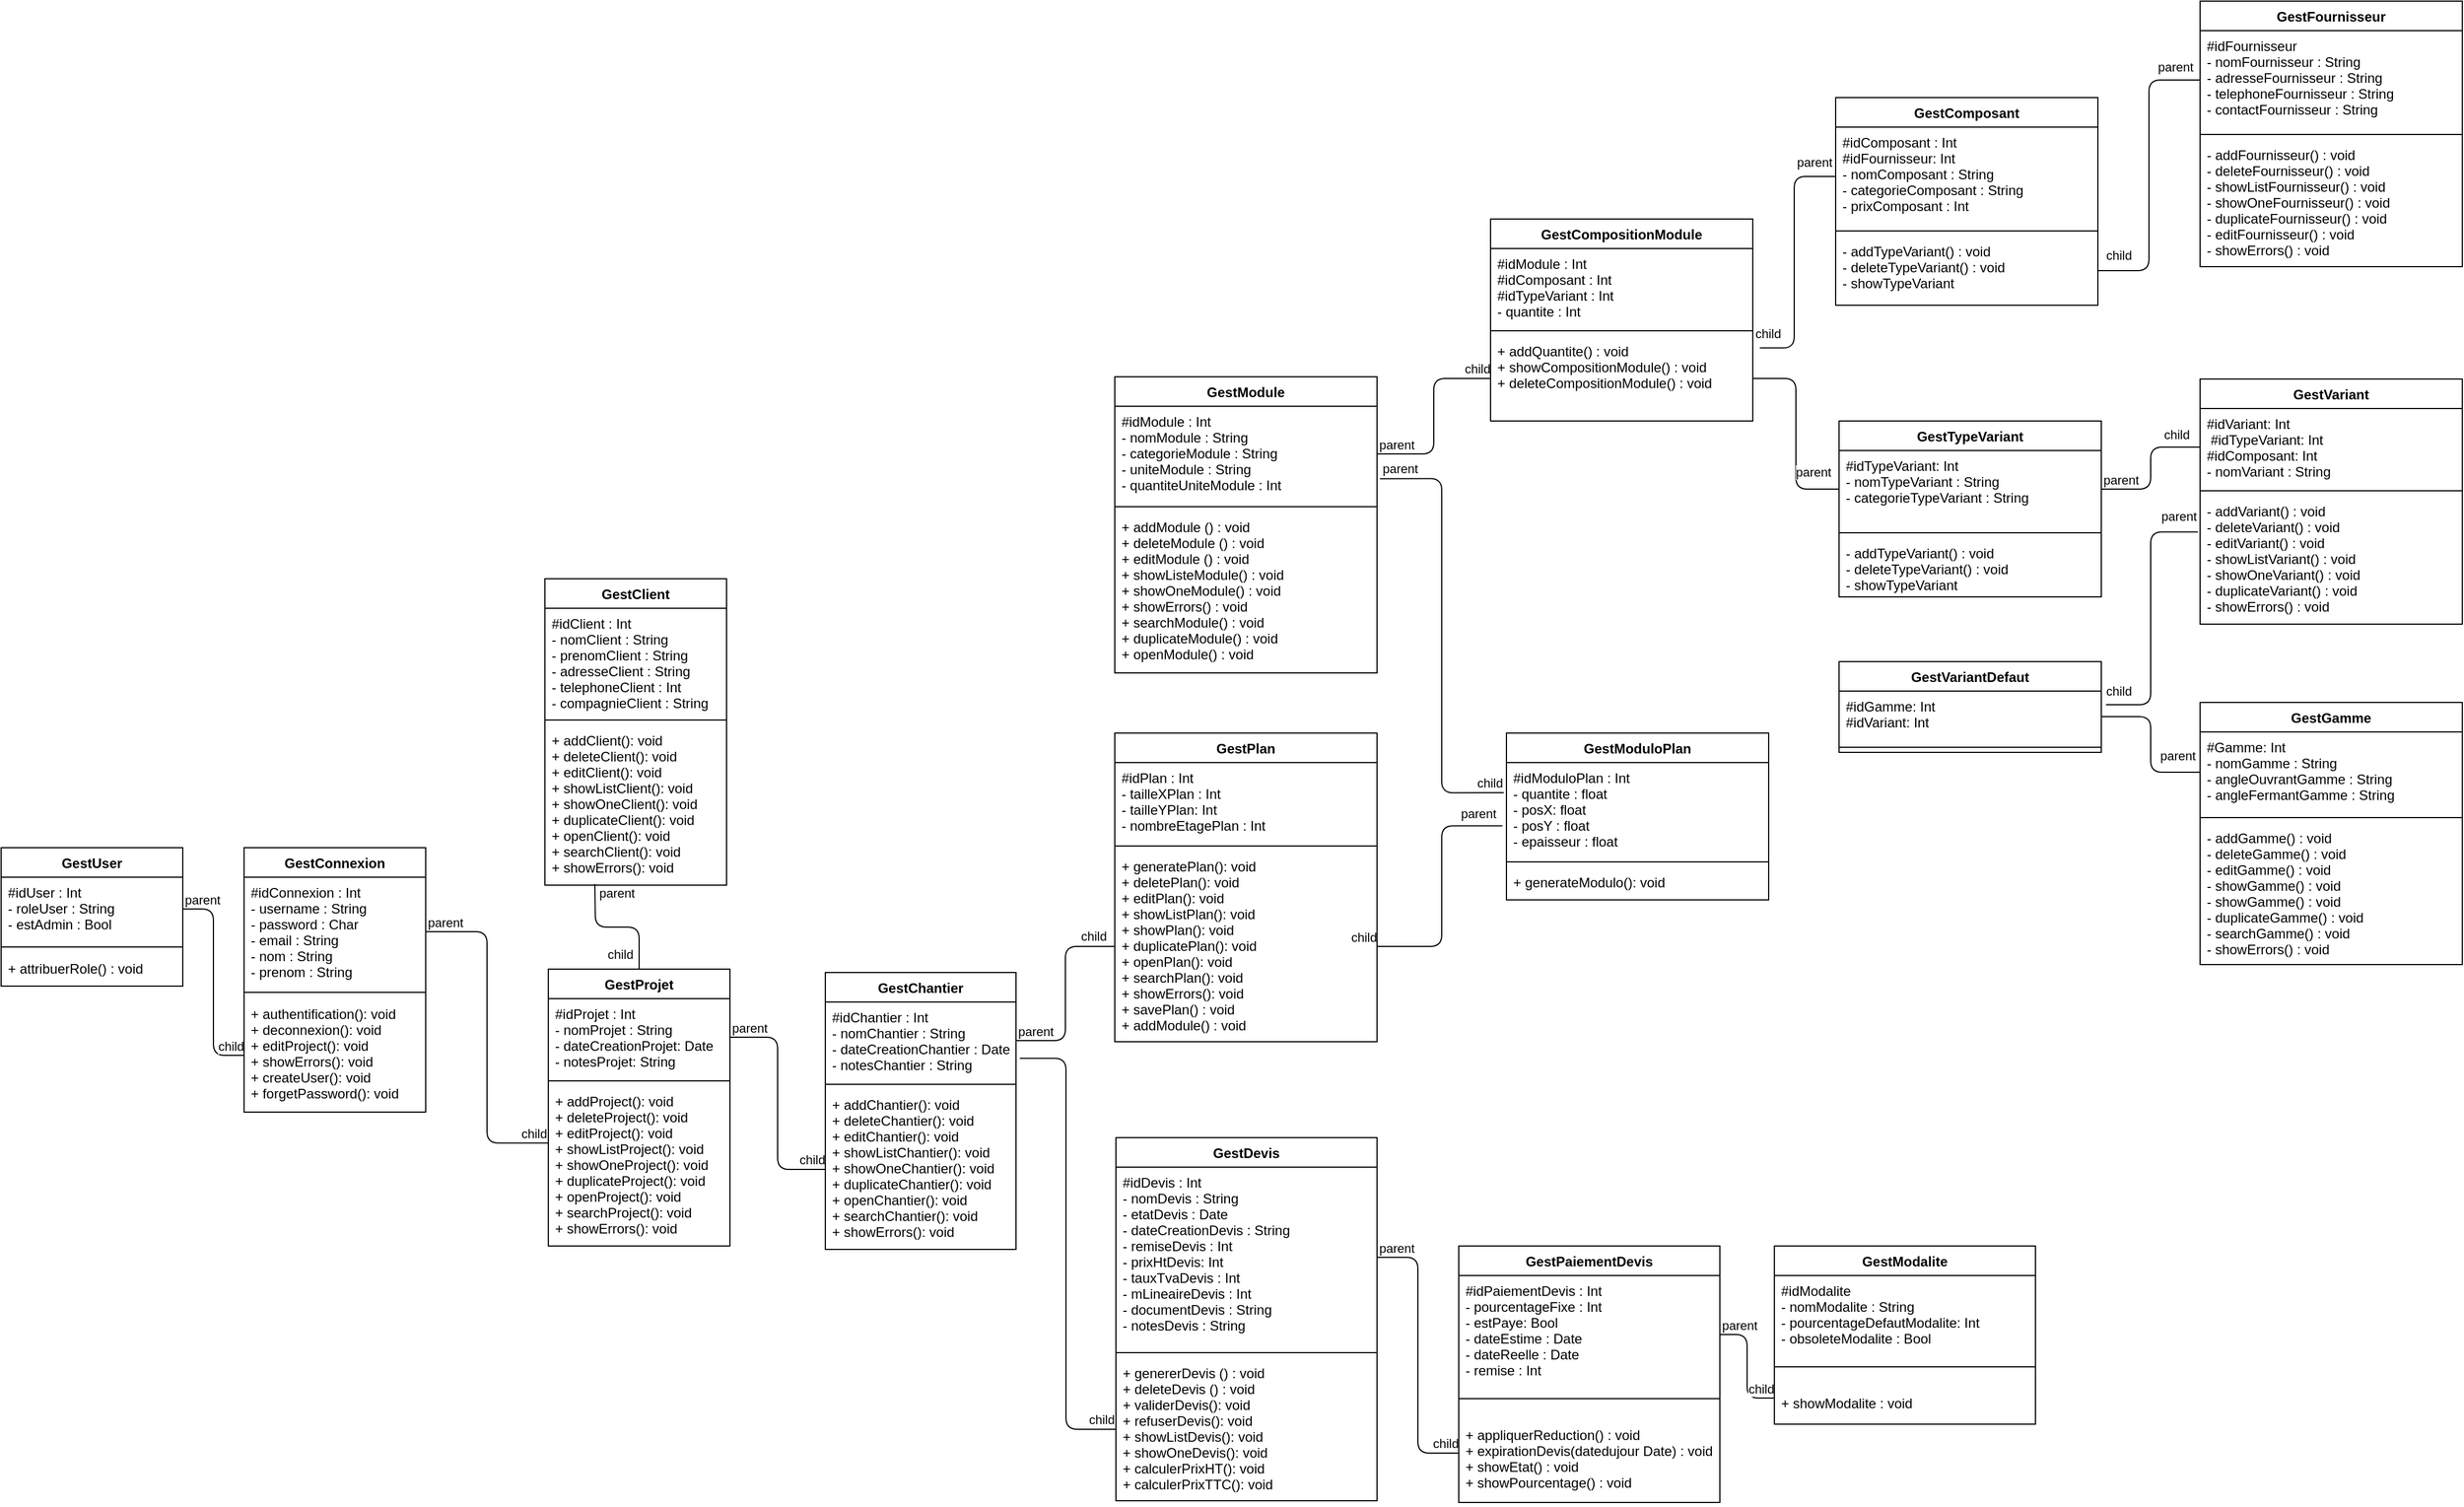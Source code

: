 <mxfile version="13.4.8" type="google"><diagram id="ggxKCy3xJhLuoBAbKNUl" name="Page-1"><mxGraphModel dx="3375" dy="2534" grid="0" gridSize="10" guides="1" tooltips="1" connect="1" arrows="1" fold="1" page="1" pageScale="1" pageWidth="827" pageHeight="1169" math="0" shadow="0"><root><mxCell id="0"/><mxCell id="1" parent="0"/><mxCell id="yGGEQNYmZLir51avNmh8-14" value="" style="endArrow=none;html=1;edgeStyle=orthogonalEdgeStyle;" edge="1" parent="1" target="yGGEQNYmZLir51avNmh8-6"><mxGeometry relative="1" as="geometry"><mxPoint x="240" y="524" as="sourcePoint"/><mxPoint x="240" y="566" as="targetPoint"/><Array as="points"/></mxGeometry></mxCell><mxCell id="yGGEQNYmZLir51avNmh8-15" value="parent" style="edgeLabel;resizable=0;html=1;align=left;verticalAlign=bottom;" connectable="0" vertex="1" parent="yGGEQNYmZLir51avNmh8-14"><mxGeometry x="-1" relative="1" as="geometry"><mxPoint x="2" y="16" as="offset"/></mxGeometry></mxCell><mxCell id="yGGEQNYmZLir51avNmh8-16" value="child" style="edgeLabel;resizable=0;html=1;align=right;verticalAlign=bottom;" connectable="0" vertex="1" parent="yGGEQNYmZLir51avNmh8-14"><mxGeometry x="1" relative="1" as="geometry"><mxPoint x="-5" y="-4.29" as="offset"/></mxGeometry></mxCell><mxCell id="yGGEQNYmZLir51avNmh8-6" value="GestProjet" style="swimlane;fontStyle=1;align=center;verticalAlign=top;childLayout=stackLayout;horizontal=1;startSize=26;horizontalStack=0;resizeParent=1;resizeParentMax=0;resizeLast=0;collapsible=1;marginBottom=0;" vertex="1" parent="1"><mxGeometry x="199" y="599" width="160" height="244" as="geometry"><mxRectangle x="160" y="568" width="87" height="26" as="alternateBounds"/></mxGeometry></mxCell><mxCell id="yGGEQNYmZLir51avNmh8-7" value="#idProjet : Int&#10;- nomProjet : String &#10;- dateCreationProjet: Date&#10;- notesProjet: String&#10;" style="text;strokeColor=none;fillColor=none;align=left;verticalAlign=top;spacingLeft=4;spacingRight=4;overflow=hidden;rotatable=0;points=[[0,0.5],[1,0.5]];portConstraint=eastwest;" vertex="1" parent="yGGEQNYmZLir51avNmh8-6"><mxGeometry y="26" width="160" height="68" as="geometry"/></mxCell><mxCell id="yGGEQNYmZLir51avNmh8-8" value="" style="line;strokeWidth=1;fillColor=none;align=left;verticalAlign=middle;spacingTop=-1;spacingLeft=3;spacingRight=3;rotatable=0;labelPosition=right;points=[];portConstraint=eastwest;" vertex="1" parent="yGGEQNYmZLir51avNmh8-6"><mxGeometry y="94" width="160" height="9" as="geometry"/></mxCell><mxCell id="yGGEQNYmZLir51avNmh8-9" value="+ addProject(): void&#10;+ deleteProject(): void&#10;+ editProject(): void&#10;+ showListProject(): void&#10;+ showOneProject(): void&#10;+ duplicateProject(): void&#10;+ openProject(): void&#10;+ searchProject(): void&#10;+ showErrors(): void&#10;&#10;&#10;" style="text;strokeColor=none;fillColor=none;align=left;verticalAlign=top;spacingLeft=4;spacingRight=4;overflow=hidden;rotatable=0;points=[[0,0.5],[1,0.5]];portConstraint=eastwest;" vertex="1" parent="yGGEQNYmZLir51avNmh8-6"><mxGeometry y="103" width="160" height="141" as="geometry"/></mxCell><mxCell id="yGGEQNYmZLir51avNmh8-17" value="" style="endArrow=none;html=1;edgeStyle=orthogonalEdgeStyle;exitX=1;exitY=0.5;exitDx=0;exitDy=0;" edge="1" parent="1" source="yGGEQNYmZLir51avNmh8-7" target="yGGEQNYmZLir51avNmh8-13"><mxGeometry relative="1" as="geometry"><mxPoint x="649" y="603" as="sourcePoint"/><mxPoint x="809" y="603" as="targetPoint"/></mxGeometry></mxCell><mxCell id="yGGEQNYmZLir51avNmh8-18" value="parent" style="edgeLabel;resizable=0;html=1;align=left;verticalAlign=bottom;" connectable="0" vertex="1" parent="yGGEQNYmZLir51avNmh8-17"><mxGeometry x="-1" relative="1" as="geometry"/></mxCell><mxCell id="yGGEQNYmZLir51avNmh8-19" value="child" style="edgeLabel;resizable=0;html=1;align=right;verticalAlign=bottom;" connectable="0" vertex="1" parent="yGGEQNYmZLir51avNmh8-17"><mxGeometry x="1" relative="1" as="geometry"/></mxCell><mxCell id="yGGEQNYmZLir51avNmh8-28" value="" style="endArrow=none;html=1;edgeStyle=orthogonalEdgeStyle;exitX=1.02;exitY=0.73;exitDx=0;exitDy=0;exitPerimeter=0;entryX=0;entryY=0.5;entryDx=0;entryDy=0;" edge="1" parent="1" source="yGGEQNYmZLir51avNmh8-11" target="yGGEQNYmZLir51avNmh8-23"><mxGeometry relative="1" as="geometry"><mxPoint x="758" y="919" as="sourcePoint"/><mxPoint x="918" y="919" as="targetPoint"/></mxGeometry></mxCell><mxCell id="yGGEQNYmZLir51avNmh8-30" value="child" style="edgeLabel;resizable=0;html=1;align=right;verticalAlign=bottom;" connectable="0" vertex="1" parent="yGGEQNYmZLir51avNmh8-28"><mxGeometry x="1" relative="1" as="geometry"/></mxCell><mxCell id="yGGEQNYmZLir51avNmh8-37" value="" style="endArrow=none;html=1;edgeStyle=orthogonalEdgeStyle;exitX=1;exitY=0.5;exitDx=0;exitDy=0;entryX=0;entryY=0.5;entryDx=0;entryDy=0;" edge="1" parent="1" source="yGGEQNYmZLir51avNmh8-11" target="yGGEQNYmZLir51avNmh8-27"><mxGeometry relative="1" as="geometry"><mxPoint x="719" y="631" as="sourcePoint"/><mxPoint x="879" y="631" as="targetPoint"/></mxGeometry></mxCell><mxCell id="yGGEQNYmZLir51avNmh8-38" value="parent" style="edgeLabel;resizable=0;html=1;align=left;verticalAlign=bottom;" connectable="0" vertex="1" parent="yGGEQNYmZLir51avNmh8-37"><mxGeometry x="-1" relative="1" as="geometry"/></mxCell><mxCell id="yGGEQNYmZLir51avNmh8-39" value="child" style="edgeLabel;resizable=0;html=1;align=right;verticalAlign=bottom;" connectable="0" vertex="1" parent="yGGEQNYmZLir51avNmh8-37"><mxGeometry x="1" relative="1" as="geometry"><mxPoint x="-6.35" y="-1" as="offset"/></mxGeometry></mxCell><mxCell id="yGGEQNYmZLir51avNmh8-44" value="" style="endArrow=none;html=1;edgeStyle=orthogonalEdgeStyle;exitX=1;exitY=0.5;exitDx=0;exitDy=0;" edge="1" parent="1" source="yGGEQNYmZLir51avNmh8-21" target="yGGEQNYmZLir51avNmh8-43"><mxGeometry relative="1" as="geometry"><mxPoint x="1190" y="792" as="sourcePoint"/><mxPoint x="1350" y="792" as="targetPoint"/></mxGeometry></mxCell><mxCell id="yGGEQNYmZLir51avNmh8-45" value="parent" style="edgeLabel;resizable=0;html=1;align=left;verticalAlign=bottom;" connectable="0" vertex="1" parent="yGGEQNYmZLir51avNmh8-44"><mxGeometry x="-1" relative="1" as="geometry"/></mxCell><mxCell id="yGGEQNYmZLir51avNmh8-46" value="child" style="edgeLabel;resizable=0;html=1;align=right;verticalAlign=bottom;" connectable="0" vertex="1" parent="yGGEQNYmZLir51avNmh8-44"><mxGeometry x="1" relative="1" as="geometry"/></mxCell><mxCell id="yGGEQNYmZLir51avNmh8-1" value="GestClient" style="swimlane;fontStyle=1;align=center;verticalAlign=top;childLayout=stackLayout;horizontal=1;startSize=26;horizontalStack=0;resizeParent=1;resizeParentMax=0;resizeLast=0;collapsible=1;marginBottom=0;" vertex="1" parent="1"><mxGeometry x="196" y="255" width="160" height="270" as="geometry"><mxRectangle x="160" y="250" width="87" height="26" as="alternateBounds"/></mxGeometry></mxCell><mxCell id="yGGEQNYmZLir51avNmh8-2" value="#idClient : Int&#10;- nomClient : String &#10;- prenomClient : String&#10;- adresseClient : String&#10;- telephoneClient : Int&#10;- compagnieClient : String&#10;&#10;" style="text;strokeColor=none;fillColor=none;align=left;verticalAlign=top;spacingLeft=4;spacingRight=4;overflow=hidden;rotatable=0;points=[[0,0.5],[1,0.5]];portConstraint=eastwest;" vertex="1" parent="yGGEQNYmZLir51avNmh8-1"><mxGeometry y="26" width="160" height="94" as="geometry"/></mxCell><mxCell id="yGGEQNYmZLir51avNmh8-3" value="" style="line;strokeWidth=1;fillColor=none;align=left;verticalAlign=middle;spacingTop=-1;spacingLeft=3;spacingRight=3;rotatable=0;labelPosition=right;points=[];portConstraint=eastwest;" vertex="1" parent="yGGEQNYmZLir51avNmh8-1"><mxGeometry y="120" width="160" height="9" as="geometry"/></mxCell><mxCell id="yGGEQNYmZLir51avNmh8-4" value="+ addClient(): void&#10;+ deleteClient(): void&#10;+ editClient(): void&#10;+ showListClient(): void&#10;+ showOneClient(): void&#10;+ duplicateClient(): void&#10;+ openClient(): void&#10;+ searchClient(): void&#10;+ showErrors(): void&#10;&#10;&#10;" style="text;strokeColor=none;fillColor=none;align=left;verticalAlign=top;spacingLeft=4;spacingRight=4;overflow=hidden;rotatable=0;points=[[0,0.5],[1,0.5]];portConstraint=eastwest;" vertex="1" parent="yGGEQNYmZLir51avNmh8-1"><mxGeometry y="129" width="160" height="141" as="geometry"/></mxCell><mxCell id="yGGEQNYmZLir51avNmh8-58" value="" style="endArrow=none;html=1;edgeStyle=orthogonalEdgeStyle;exitX=1;exitY=0.5;exitDx=0;exitDy=0;" edge="1" parent="1" source="yGGEQNYmZLir51avNmh8-41" target="yGGEQNYmZLir51avNmh8-51"><mxGeometry relative="1" as="geometry"><mxPoint x="1010" y="641" as="sourcePoint"/><mxPoint x="1170" y="641" as="targetPoint"/></mxGeometry></mxCell><mxCell id="yGGEQNYmZLir51avNmh8-59" value="parent" style="edgeLabel;resizable=0;html=1;align=left;verticalAlign=bottom;" connectable="0" vertex="1" parent="yGGEQNYmZLir51avNmh8-58"><mxGeometry x="-1" relative="1" as="geometry"/></mxCell><mxCell id="yGGEQNYmZLir51avNmh8-60" value="child" style="edgeLabel;resizable=0;html=1;align=right;verticalAlign=bottom;" connectable="0" vertex="1" parent="yGGEQNYmZLir51avNmh8-58"><mxGeometry x="1" relative="1" as="geometry"/></mxCell><mxCell id="yGGEQNYmZLir51avNmh8-72" value="" style="endArrow=none;html=1;edgeStyle=orthogonalEdgeStyle;entryX=0;entryY=0.5;entryDx=0;entryDy=0;" edge="1" parent="1" source="yGGEQNYmZLir51avNmh8-66" target="yGGEQNYmZLir51avNmh8-64"><mxGeometry relative="1" as="geometry"><mxPoint x="-19" y="893" as="sourcePoint"/><mxPoint x="141" y="893" as="targetPoint"/></mxGeometry></mxCell><mxCell id="yGGEQNYmZLir51avNmh8-73" value="parent" style="edgeLabel;resizable=0;html=1;align=left;verticalAlign=bottom;" connectable="0" vertex="1" parent="yGGEQNYmZLir51avNmh8-72"><mxGeometry x="-1" relative="1" as="geometry"/></mxCell><mxCell id="yGGEQNYmZLir51avNmh8-74" value="child" style="edgeLabel;resizable=0;html=1;align=right;verticalAlign=bottom;" connectable="0" vertex="1" parent="yGGEQNYmZLir51avNmh8-72"><mxGeometry x="1" relative="1" as="geometry"/></mxCell><mxCell id="yGGEQNYmZLir51avNmh8-65" value="GestUser" style="swimlane;fontStyle=1;align=center;verticalAlign=top;childLayout=stackLayout;horizontal=1;startSize=26;horizontalStack=0;resizeParent=1;resizeParentMax=0;resizeLast=0;collapsible=1;marginBottom=0;" vertex="1" parent="1"><mxGeometry x="-283" y="492" width="160" height="122" as="geometry"><mxRectangle x="160" y="568" width="87" height="26" as="alternateBounds"/></mxGeometry></mxCell><mxCell id="yGGEQNYmZLir51avNmh8-66" value="#idUser : Int&#10;- roleUser : String &#10;- estAdmin : Bool&#10;" style="text;strokeColor=none;fillColor=none;align=left;verticalAlign=top;spacingLeft=4;spacingRight=4;overflow=hidden;rotatable=0;points=[[0,0.5],[1,0.5]];portConstraint=eastwest;" vertex="1" parent="yGGEQNYmZLir51avNmh8-65"><mxGeometry y="26" width="160" height="56" as="geometry"/></mxCell><mxCell id="yGGEQNYmZLir51avNmh8-67" value="" style="line;strokeWidth=1;fillColor=none;align=left;verticalAlign=middle;spacingTop=-1;spacingLeft=3;spacingRight=3;rotatable=0;labelPosition=right;points=[];portConstraint=eastwest;" vertex="1" parent="yGGEQNYmZLir51avNmh8-65"><mxGeometry y="82" width="160" height="11" as="geometry"/></mxCell><mxCell id="yGGEQNYmZLir51avNmh8-68" value="+ attribuerRole() : void&#10;" style="text;strokeColor=none;fillColor=none;align=left;verticalAlign=top;spacingLeft=4;spacingRight=4;overflow=hidden;rotatable=0;points=[[0,0.5],[1,0.5]];portConstraint=eastwest;" vertex="1" parent="yGGEQNYmZLir51avNmh8-65"><mxGeometry y="93" width="160" height="29" as="geometry"/></mxCell><mxCell id="yGGEQNYmZLir51avNmh8-75" value="" style="endArrow=none;html=1;edgeStyle=orthogonalEdgeStyle;exitX=1;exitY=0.5;exitDx=0;exitDy=0;entryX=-0.001;entryY=0.356;entryDx=0;entryDy=0;entryPerimeter=0;" edge="1" parent="1" source="yGGEQNYmZLir51avNmh8-62" target="yGGEQNYmZLir51avNmh8-9"><mxGeometry relative="1" as="geometry"><mxPoint x="75" y="799" as="sourcePoint"/><mxPoint x="235" y="799" as="targetPoint"/></mxGeometry></mxCell><mxCell id="yGGEQNYmZLir51avNmh8-76" value="parent" style="edgeLabel;resizable=0;html=1;align=left;verticalAlign=bottom;" connectable="0" vertex="1" parent="yGGEQNYmZLir51avNmh8-75"><mxGeometry x="-1" relative="1" as="geometry"/></mxCell><mxCell id="yGGEQNYmZLir51avNmh8-77" value="child" style="edgeLabel;resizable=0;html=1;align=right;verticalAlign=bottom;" connectable="0" vertex="1" parent="yGGEQNYmZLir51avNmh8-75"><mxGeometry x="1" relative="1" as="geometry"/></mxCell><mxCell id="yGGEQNYmZLir51avNmh8-83" value="" style="endArrow=none;html=1;edgeStyle=orthogonalEdgeStyle;exitX=-0.015;exitY=0.672;exitDx=0;exitDy=0;exitPerimeter=0;" edge="1" parent="1" source="yGGEQNYmZLir51avNmh8-79" target="yGGEQNYmZLir51avNmh8-27"><mxGeometry relative="1" as="geometry"><mxPoint x="1122" y="563" as="sourcePoint"/><mxPoint x="1282" y="563" as="targetPoint"/></mxGeometry></mxCell><mxCell id="yGGEQNYmZLir51avNmh8-84" value="parent" style="edgeLabel;resizable=0;html=1;align=left;verticalAlign=bottom;" connectable="0" vertex="1" parent="yGGEQNYmZLir51avNmh8-83"><mxGeometry x="-1" relative="1" as="geometry"><mxPoint x="-39" y="-2.5" as="offset"/></mxGeometry></mxCell><mxCell id="yGGEQNYmZLir51avNmh8-85" value="child" style="edgeLabel;resizable=0;html=1;align=right;verticalAlign=bottom;" connectable="0" vertex="1" parent="yGGEQNYmZLir51avNmh8-83"><mxGeometry x="1" relative="1" as="geometry"/></mxCell><mxCell id="yGGEQNYmZLir51avNmh8-93" value="" style="endArrow=none;html=1;edgeStyle=orthogonalEdgeStyle;exitX=1.011;exitY=0.76;exitDx=0;exitDy=0;exitPerimeter=0;entryX=-0.01;entryY=0.32;entryDx=0;entryDy=0;entryPerimeter=0;" edge="1" parent="1" source="yGGEQNYmZLir51avNmh8-87" target="yGGEQNYmZLir51avNmh8-79"><mxGeometry relative="1" as="geometry"><mxPoint x="1178" y="224" as="sourcePoint"/><mxPoint x="1338" y="224" as="targetPoint"/></mxGeometry></mxCell><mxCell id="yGGEQNYmZLir51avNmh8-94" value="parent" style="edgeLabel;resizable=0;html=1;align=left;verticalAlign=bottom;" connectable="0" vertex="1" parent="yGGEQNYmZLir51avNmh8-93"><mxGeometry x="-1" relative="1" as="geometry"/></mxCell><mxCell id="yGGEQNYmZLir51avNmh8-95" value="child" style="edgeLabel;resizable=0;html=1;align=right;verticalAlign=bottom;" connectable="0" vertex="1" parent="yGGEQNYmZLir51avNmh8-93"><mxGeometry x="1" relative="1" as="geometry"/></mxCell><mxCell id="yGGEQNYmZLir51avNmh8-103" value="" style="endArrow=none;html=1;edgeStyle=orthogonalEdgeStyle;exitX=1;exitY=0.5;exitDx=0;exitDy=0;" edge="1" parent="1" source="yGGEQNYmZLir51avNmh8-87" target="yGGEQNYmZLir51avNmh8-99"><mxGeometry relative="1" as="geometry"><mxPoint x="789" y="-39" as="sourcePoint"/><mxPoint x="949" y="-39" as="targetPoint"/></mxGeometry></mxCell><mxCell id="yGGEQNYmZLir51avNmh8-104" value="parent" style="edgeLabel;resizable=0;html=1;align=left;verticalAlign=bottom;" connectable="0" vertex="1" parent="yGGEQNYmZLir51avNmh8-103"><mxGeometry x="-1" relative="1" as="geometry"/></mxCell><mxCell id="yGGEQNYmZLir51avNmh8-105" value="child" style="edgeLabel;resizable=0;html=1;align=right;verticalAlign=bottom;" connectable="0" vertex="1" parent="yGGEQNYmZLir51avNmh8-103"><mxGeometry x="1" relative="1" as="geometry"/></mxCell><mxCell id="yGGEQNYmZLir51avNmh8-113" value="" style="endArrow=none;html=1;edgeStyle=orthogonalEdgeStyle;exitX=0;exitY=0.5;exitDx=0;exitDy=0;entryX=1;entryY=0.5;entryDx=0;entryDy=0;" edge="1" parent="1" source="yGGEQNYmZLir51avNmh8-107" target="yGGEQNYmZLir51avNmh8-99"><mxGeometry relative="1" as="geometry"><mxPoint x="1443" y="82" as="sourcePoint"/><mxPoint x="1603" y="82" as="targetPoint"/></mxGeometry></mxCell><mxCell id="yGGEQNYmZLir51avNmh8-114" value="parent" style="edgeLabel;resizable=0;html=1;align=left;verticalAlign=bottom;" connectable="0" vertex="1" parent="yGGEQNYmZLir51avNmh8-113"><mxGeometry x="-1" relative="1" as="geometry"><mxPoint x="-40" y="-7" as="offset"/></mxGeometry></mxCell><mxCell id="yGGEQNYmZLir51avNmh8-120" value="" style="endArrow=none;html=1;edgeStyle=orthogonalEdgeStyle;exitX=1;exitY=0.5;exitDx=0;exitDy=0;" edge="1" parent="1" source="yGGEQNYmZLir51avNmh8-107" target="yGGEQNYmZLir51avNmh8-117"><mxGeometry relative="1" as="geometry"><mxPoint x="1506" y="64" as="sourcePoint"/><mxPoint x="1666" y="64" as="targetPoint"/></mxGeometry></mxCell><mxCell id="yGGEQNYmZLir51avNmh8-121" value="parent" style="edgeLabel;resizable=0;html=1;align=left;verticalAlign=bottom;" connectable="0" vertex="1" parent="yGGEQNYmZLir51avNmh8-120"><mxGeometry x="-1" relative="1" as="geometry"/></mxCell><mxCell id="yGGEQNYmZLir51avNmh8-122" value="child" style="edgeLabel;resizable=0;html=1;align=right;verticalAlign=bottom;" connectable="0" vertex="1" parent="yGGEQNYmZLir51avNmh8-120"><mxGeometry x="1" relative="1" as="geometry"><mxPoint x="-8.33" y="-3" as="offset"/></mxGeometry></mxCell><mxCell id="yGGEQNYmZLir51avNmh8-127" value="" style="endArrow=none;html=1;edgeStyle=orthogonalEdgeStyle;exitX=0;exitY=0.5;exitDx=0;exitDy=0;entryX=1.027;entryY=0.142;entryDx=0;entryDy=0;entryPerimeter=0;" edge="1" parent="1" source="yGGEQNYmZLir51avNmh8-124" target="yGGEQNYmZLir51avNmh8-99"><mxGeometry relative="1" as="geometry"><mxPoint x="1150" y="-246" as="sourcePoint"/><mxPoint x="1310" y="-246" as="targetPoint"/></mxGeometry></mxCell><mxCell id="yGGEQNYmZLir51avNmh8-128" value="parent" style="edgeLabel;resizable=0;html=1;align=left;verticalAlign=bottom;" connectable="0" vertex="1" parent="yGGEQNYmZLir51avNmh8-127"><mxGeometry x="-1" relative="1" as="geometry"><mxPoint x="-36" y="-4.5" as="offset"/></mxGeometry></mxCell><mxCell id="yGGEQNYmZLir51avNmh8-129" value="child" style="edgeLabel;resizable=0;html=1;align=right;verticalAlign=bottom;" connectable="0" vertex="1" parent="yGGEQNYmZLir51avNmh8-127"><mxGeometry x="1" relative="1" as="geometry"><mxPoint x="18.82" y="-3.65" as="offset"/></mxGeometry></mxCell><mxCell id="yGGEQNYmZLir51avNmh8-137" value="" style="endArrow=none;html=1;edgeStyle=orthogonalEdgeStyle;entryX=1;entryY=0.5;entryDx=0;entryDy=0;" edge="1" parent="1" source="yGGEQNYmZLir51avNmh8-131" target="yGGEQNYmZLir51avNmh8-126"><mxGeometry relative="1" as="geometry"><mxPoint x="1538" y="-511" as="sourcePoint"/><mxPoint x="1698" y="-511" as="targetPoint"/></mxGeometry></mxCell><mxCell id="yGGEQNYmZLir51avNmh8-138" value="parent" style="edgeLabel;resizable=0;html=1;align=left;verticalAlign=bottom;" connectable="0" vertex="1" parent="yGGEQNYmZLir51avNmh8-137"><mxGeometry x="-1" relative="1" as="geometry"><mxPoint x="-39" y="-2.52" as="offset"/></mxGeometry></mxCell><mxCell id="yGGEQNYmZLir51avNmh8-139" value="child" style="edgeLabel;resizable=0;html=1;align=right;verticalAlign=bottom;" connectable="0" vertex="1" parent="yGGEQNYmZLir51avNmh8-137"><mxGeometry x="1" relative="1" as="geometry"><mxPoint x="30.53" y="-5.5" as="offset"/></mxGeometry></mxCell><mxCell id="yGGEQNYmZLir51avNmh8-61" value="GestConnexion" style="swimlane;fontStyle=1;align=center;verticalAlign=top;childLayout=stackLayout;horizontal=1;startSize=26;horizontalStack=0;resizeParent=1;resizeParentMax=0;resizeLast=0;collapsible=1;marginBottom=0;" vertex="1" parent="1"><mxGeometry x="-69" y="492" width="160" height="233" as="geometry"><mxRectangle x="160" y="568" width="87" height="26" as="alternateBounds"/></mxGeometry></mxCell><mxCell id="yGGEQNYmZLir51avNmh8-62" value="#idConnexion : Int&#10;- username : String &#10;- password : Char&#10;- email : String&#10;- nom : String&#10;- prenom : String&#10;" style="text;strokeColor=none;fillColor=none;align=left;verticalAlign=top;spacingLeft=4;spacingRight=4;overflow=hidden;rotatable=0;points=[[0,0.5],[1,0.5]];portConstraint=eastwest;" vertex="1" parent="yGGEQNYmZLir51avNmh8-61"><mxGeometry y="26" width="160" height="96" as="geometry"/></mxCell><mxCell id="yGGEQNYmZLir51avNmh8-63" value="" style="line;strokeWidth=1;fillColor=none;align=left;verticalAlign=middle;spacingTop=-1;spacingLeft=3;spacingRight=3;rotatable=0;labelPosition=right;points=[];portConstraint=eastwest;" vertex="1" parent="yGGEQNYmZLir51avNmh8-61"><mxGeometry y="122" width="160" height="11" as="geometry"/></mxCell><mxCell id="yGGEQNYmZLir51avNmh8-64" value="+ authentification(): void&#10;+ deconnexion(): void&#10;+ editProject(): void&#10;+ showErrors(): void&#10;+ createUser(): void&#10;+ forgetPassword(): void&#10;&#10;" style="text;strokeColor=none;fillColor=none;align=left;verticalAlign=top;spacingLeft=4;spacingRight=4;overflow=hidden;rotatable=0;points=[[0,0.5],[1,0.5]];portConstraint=eastwest;" vertex="1" parent="yGGEQNYmZLir51avNmh8-61"><mxGeometry y="133" width="160" height="100" as="geometry"/></mxCell><mxCell id="yGGEQNYmZLir51avNmh8-10" value="GestChantier" style="swimlane;fontStyle=1;align=center;verticalAlign=top;childLayout=stackLayout;horizontal=1;startSize=26;horizontalStack=0;resizeParent=1;resizeParentMax=0;resizeLast=0;collapsible=1;marginBottom=0;" vertex="1" parent="1"><mxGeometry x="443" y="602" width="168" height="244" as="geometry"><mxRectangle x="160" y="568" width="87" height="26" as="alternateBounds"/></mxGeometry></mxCell><mxCell id="yGGEQNYmZLir51avNmh8-11" value="#idChantier : Int&#10;- nomChantier : String &#10;- dateCreationChantier : Date&#10;- notesChantier : String&#10;" style="text;strokeColor=none;fillColor=none;align=left;verticalAlign=top;spacingLeft=4;spacingRight=4;overflow=hidden;rotatable=0;points=[[0,0.5],[1,0.5]];portConstraint=eastwest;" vertex="1" parent="yGGEQNYmZLir51avNmh8-10"><mxGeometry y="26" width="168" height="68" as="geometry"/></mxCell><mxCell id="yGGEQNYmZLir51avNmh8-12" value="" style="line;strokeWidth=1;fillColor=none;align=left;verticalAlign=middle;spacingTop=-1;spacingLeft=3;spacingRight=3;rotatable=0;labelPosition=right;points=[];portConstraint=eastwest;" vertex="1" parent="yGGEQNYmZLir51avNmh8-10"><mxGeometry y="94" width="168" height="9" as="geometry"/></mxCell><mxCell id="yGGEQNYmZLir51avNmh8-13" value="+ addChantier(): void&#10;+ deleteChantier(): void&#10;+ editChantier(): void&#10;+ showListChantier(): void&#10;+ showOneChantier(): void&#10;+ duplicateChantier(): void&#10;+ openChantier(): void&#10;+ searchChantier(): void&#10;+ showErrors(): void&#10;&#10;&#10;" style="text;strokeColor=none;fillColor=none;align=left;verticalAlign=top;spacingLeft=4;spacingRight=4;overflow=hidden;rotatable=0;points=[[0,0.5],[1,0.5]];portConstraint=eastwest;" vertex="1" parent="yGGEQNYmZLir51avNmh8-10"><mxGeometry y="103" width="168" height="141" as="geometry"/></mxCell><mxCell id="yGGEQNYmZLir51avNmh8-20" value="GestDevis" style="swimlane;fontStyle=1;align=center;verticalAlign=top;childLayout=stackLayout;horizontal=1;startSize=26;horizontalStack=0;resizeParent=1;resizeParentMax=0;resizeLast=0;collapsible=1;marginBottom=0;" vertex="1" parent="1"><mxGeometry x="699" y="747.5" width="230" height="320" as="geometry"><mxRectangle x="160" y="568" width="87" height="26" as="alternateBounds"/></mxGeometry></mxCell><mxCell id="yGGEQNYmZLir51avNmh8-21" value="#idDevis : Int&#10;- nomDevis : String &#10;- etatDevis : Date&#10;- dateCreationDevis : String&#10;- remiseDevis : Int&#10;- prixHtDevis: Int&#10;- tauxTvaDevis : Int&#10;- mLineaireDevis : Int&#10;- documentDevis : String&#10;- notesDevis : String&#10;" style="text;strokeColor=none;fillColor=none;align=left;verticalAlign=top;spacingLeft=4;spacingRight=4;overflow=hidden;rotatable=0;points=[[0,0.5],[1,0.5]];portConstraint=eastwest;" vertex="1" parent="yGGEQNYmZLir51avNmh8-20"><mxGeometry y="26" width="230" height="159" as="geometry"/></mxCell><mxCell id="yGGEQNYmZLir51avNmh8-22" value="" style="line;strokeWidth=1;fillColor=none;align=left;verticalAlign=middle;spacingTop=-1;spacingLeft=3;spacingRight=3;rotatable=0;labelPosition=right;points=[];portConstraint=eastwest;" vertex="1" parent="yGGEQNYmZLir51avNmh8-20"><mxGeometry y="185" width="230" height="9" as="geometry"/></mxCell><mxCell id="yGGEQNYmZLir51avNmh8-23" value="+ genererDevis () : void&#10;+ deleteDevis () : void&#10;+ validerDevis(): void&#10;+ refuserDevis(): void&#10;+ showListDevis(): void&#10;+ showOneDevis(): void&#10;+ calculerPrixHT(): void&#10;+ calculerPrixTTC(): void&#10;&#10;&#10;" style="text;strokeColor=none;fillColor=none;align=left;verticalAlign=top;spacingLeft=4;spacingRight=4;overflow=hidden;rotatable=0;points=[[0,0.5],[1,0.5]];portConstraint=eastwest;" vertex="1" parent="yGGEQNYmZLir51avNmh8-20"><mxGeometry y="194" width="230" height="126" as="geometry"/></mxCell><mxCell id="yGGEQNYmZLir51avNmh8-24" value="GestPlan" style="swimlane;fontStyle=1;align=center;verticalAlign=top;childLayout=stackLayout;horizontal=1;startSize=26;horizontalStack=0;resizeParent=1;resizeParentMax=0;resizeLast=0;collapsible=1;marginBottom=0;" vertex="1" parent="1"><mxGeometry x="698" y="391" width="231" height="272" as="geometry"><mxRectangle x="160" y="568" width="87" height="26" as="alternateBounds"/></mxGeometry></mxCell><mxCell id="yGGEQNYmZLir51avNmh8-25" value="#idPlan : Int&#10;- tailleXPlan : Int&#10;- tailleYPlan: Int&#10;- nombreEtagePlan : Int&#10;" style="text;strokeColor=none;fillColor=none;align=left;verticalAlign=top;spacingLeft=4;spacingRight=4;overflow=hidden;rotatable=0;points=[[0,0.5],[1,0.5]];portConstraint=eastwest;" vertex="1" parent="yGGEQNYmZLir51avNmh8-24"><mxGeometry y="26" width="231" height="69" as="geometry"/></mxCell><mxCell id="yGGEQNYmZLir51avNmh8-26" value="" style="line;strokeWidth=1;fillColor=none;align=left;verticalAlign=middle;spacingTop=-1;spacingLeft=3;spacingRight=3;rotatable=0;labelPosition=right;points=[];portConstraint=eastwest;" vertex="1" parent="yGGEQNYmZLir51avNmh8-24"><mxGeometry y="95" width="231" height="9" as="geometry"/></mxCell><mxCell id="yGGEQNYmZLir51avNmh8-27" value="+ generatePlan(): void&#10;+ deletePlan(): void&#10;+ editPlan(): void&#10;+ showListPlan(): void&#10;+ showPlan(): void&#10;+ duplicatePlan(): void&#10;+ openPlan(): void&#10;+ searchPlan(): void&#10;+ showErrors(): void&#10;+ savePlan() : void&#10;+ addModule() : void&#10;&#10;&#10;&#10;" style="text;strokeColor=none;fillColor=none;align=left;verticalAlign=top;spacingLeft=4;spacingRight=4;overflow=hidden;rotatable=0;points=[[0,0.5],[1,0.5]];portConstraint=eastwest;" vertex="1" parent="yGGEQNYmZLir51avNmh8-24"><mxGeometry y="104" width="231" height="168" as="geometry"/></mxCell><mxCell id="yGGEQNYmZLir51avNmh8-78" value="GestModuloPlan" style="swimlane;fontStyle=1;align=center;verticalAlign=top;childLayout=stackLayout;horizontal=1;startSize=26;horizontalStack=0;resizeParent=1;resizeParentMax=0;resizeLast=0;collapsible=1;marginBottom=0;" vertex="1" parent="1"><mxGeometry x="1043" y="391" width="231" height="147" as="geometry"><mxRectangle x="160" y="568" width="87" height="26" as="alternateBounds"/></mxGeometry></mxCell><mxCell id="yGGEQNYmZLir51avNmh8-79" value="#idModuloPlan : Int&#10;- quantite : float&#10;- posX: float&#10;- posY : float&#10;- epaisseur : float&#10;" style="text;strokeColor=none;fillColor=none;align=left;verticalAlign=top;spacingLeft=4;spacingRight=4;overflow=hidden;rotatable=0;points=[[0,0.5],[1,0.5]];portConstraint=eastwest;" vertex="1" parent="yGGEQNYmZLir51avNmh8-78"><mxGeometry y="26" width="231" height="83" as="geometry"/></mxCell><mxCell id="yGGEQNYmZLir51avNmh8-80" value="" style="line;strokeWidth=1;fillColor=none;align=left;verticalAlign=middle;spacingTop=-1;spacingLeft=3;spacingRight=3;rotatable=0;labelPosition=right;points=[];portConstraint=eastwest;" vertex="1" parent="yGGEQNYmZLir51avNmh8-78"><mxGeometry y="109" width="231" height="9" as="geometry"/></mxCell><mxCell id="yGGEQNYmZLir51avNmh8-81" value="+ generateModulo(): void&#10;&#10;&#10;&#10;" style="text;strokeColor=none;fillColor=none;align=left;verticalAlign=top;spacingLeft=4;spacingRight=4;overflow=hidden;rotatable=0;points=[[0,0.5],[1,0.5]];portConstraint=eastwest;" vertex="1" parent="yGGEQNYmZLir51avNmh8-78"><mxGeometry y="118" width="231" height="29" as="geometry"/></mxCell><mxCell id="yGGEQNYmZLir51avNmh8-86" value="GestModule" style="swimlane;fontStyle=1;align=center;verticalAlign=top;childLayout=stackLayout;horizontal=1;startSize=26;horizontalStack=0;resizeParent=1;resizeParentMax=0;resizeLast=0;collapsible=1;marginBottom=0;" vertex="1" parent="1"><mxGeometry x="698" y="77" width="231" height="261" as="geometry"><mxRectangle x="160" y="568" width="87" height="26" as="alternateBounds"/></mxGeometry></mxCell><mxCell id="yGGEQNYmZLir51avNmh8-87" value="#idModule : Int&#10;- nomModule : String&#10;- categorieModule : String&#10;- uniteModule : String&#10;- quantiteUniteModule : Int&#10;" style="text;strokeColor=none;fillColor=none;align=left;verticalAlign=top;spacingLeft=4;spacingRight=4;overflow=hidden;rotatable=0;points=[[0,0.5],[1,0.5]];portConstraint=eastwest;" vertex="1" parent="yGGEQNYmZLir51avNmh8-86"><mxGeometry y="26" width="231" height="84" as="geometry"/></mxCell><mxCell id="yGGEQNYmZLir51avNmh8-88" value="" style="line;strokeWidth=1;fillColor=none;align=left;verticalAlign=middle;spacingTop=-1;spacingLeft=3;spacingRight=3;rotatable=0;labelPosition=right;points=[];portConstraint=eastwest;" vertex="1" parent="yGGEQNYmZLir51avNmh8-86"><mxGeometry y="110" width="231" height="9" as="geometry"/></mxCell><mxCell id="yGGEQNYmZLir51avNmh8-89" value="+ addModule () : void&#10;+ deleteModule () : void&#10;+ editModule () : void&#10;+ showListeModule() : void&#10;+ showOneModule() : void&#10;+ showErrors() : void&#10;+ searchModule() : void&#10;+ duplicateModule() : void&#10;+ openModule() : void&#10;&#10;&#10;&#10;&#10;&#10;" style="text;strokeColor=none;fillColor=none;align=left;verticalAlign=top;spacingLeft=4;spacingRight=4;overflow=hidden;rotatable=0;points=[[0,0.5],[1,0.5]];portConstraint=eastwest;" vertex="1" parent="yGGEQNYmZLir51avNmh8-86"><mxGeometry y="119" width="231" height="142" as="geometry"/></mxCell><mxCell id="yGGEQNYmZLir51avNmh8-96" value="GestCompositionModule&#10;&#10;&#10;&#10;" style="swimlane;fontStyle=1;align=center;verticalAlign=top;childLayout=stackLayout;horizontal=1;startSize=26;horizontalStack=0;resizeParent=1;resizeParentMax=0;resizeLast=0;collapsible=1;marginBottom=0;" vertex="1" parent="1"><mxGeometry x="1029" y="-62" width="231" height="178" as="geometry"><mxRectangle x="160" y="568" width="87" height="26" as="alternateBounds"/></mxGeometry></mxCell><mxCell id="yGGEQNYmZLir51avNmh8-97" value="#idModule : Int&#10;#idComposant : Int&#10;#idTypeVariant : Int&#10;- quantite : Int" style="text;strokeColor=none;fillColor=none;align=left;verticalAlign=top;spacingLeft=4;spacingRight=4;overflow=hidden;rotatable=0;points=[[0,0.5],[1,0.5]];portConstraint=eastwest;" vertex="1" parent="yGGEQNYmZLir51avNmh8-96"><mxGeometry y="26" width="231" height="68" as="geometry"/></mxCell><mxCell id="yGGEQNYmZLir51avNmh8-98" value="" style="line;strokeWidth=1;fillColor=none;align=left;verticalAlign=middle;spacingTop=-1;spacingLeft=3;spacingRight=3;rotatable=0;labelPosition=right;points=[];portConstraint=eastwest;" vertex="1" parent="yGGEQNYmZLir51avNmh8-96"><mxGeometry y="94" width="231" height="9" as="geometry"/></mxCell><mxCell id="yGGEQNYmZLir51avNmh8-99" value="+ addQuantite() : void&#10;+ showCompositionModule() : void&#10;+ deleteCompositionModule() : void" style="text;strokeColor=none;fillColor=none;align=left;verticalAlign=top;spacingLeft=4;spacingRight=4;overflow=hidden;rotatable=0;points=[[0,0.5],[1,0.5]];portConstraint=eastwest;" vertex="1" parent="yGGEQNYmZLir51avNmh8-96"><mxGeometry y="103" width="231" height="75" as="geometry"/></mxCell><mxCell id="yGGEQNYmZLir51avNmh8-106" value="GestTypeVariant&#10;&#10;&#10;&#10;" style="swimlane;fontStyle=1;align=center;verticalAlign=top;childLayout=stackLayout;horizontal=1;startSize=26;horizontalStack=0;resizeParent=1;resizeParentMax=0;resizeLast=0;collapsible=1;marginBottom=0;" vertex="1" parent="1"><mxGeometry x="1336" y="116" width="231" height="155" as="geometry"><mxRectangle x="160" y="568" width="87" height="26" as="alternateBounds"/></mxGeometry></mxCell><mxCell id="yGGEQNYmZLir51avNmh8-107" value="#idTypeVariant: Int&#10;- nomTypeVariant : String&#10;- categorieTypeVariant : String" style="text;strokeColor=none;fillColor=none;align=left;verticalAlign=top;spacingLeft=4;spacingRight=4;overflow=hidden;rotatable=0;points=[[0,0.5],[1,0.5]];portConstraint=eastwest;" vertex="1" parent="yGGEQNYmZLir51avNmh8-106"><mxGeometry y="26" width="231" height="68" as="geometry"/></mxCell><mxCell id="yGGEQNYmZLir51avNmh8-108" value="" style="line;strokeWidth=1;fillColor=none;align=left;verticalAlign=middle;spacingTop=-1;spacingLeft=3;spacingRight=3;rotatable=0;labelPosition=right;points=[];portConstraint=eastwest;" vertex="1" parent="yGGEQNYmZLir51avNmh8-106"><mxGeometry y="94" width="231" height="9" as="geometry"/></mxCell><mxCell id="yGGEQNYmZLir51avNmh8-109" value="- addTypeVariant() : void&#10;- deleteTypeVariant() : void&#10;- showTypeVariant" style="text;strokeColor=none;fillColor=none;align=left;verticalAlign=top;spacingLeft=4;spacingRight=4;overflow=hidden;rotatable=0;points=[[0,0.5],[1,0.5]];portConstraint=eastwest;" vertex="1" parent="yGGEQNYmZLir51avNmh8-106"><mxGeometry y="103" width="231" height="52" as="geometry"/></mxCell><mxCell id="yGGEQNYmZLir51avNmh8-123" value="GestComposant&#10;&#10;&#10;" style="swimlane;fontStyle=1;align=center;verticalAlign=top;childLayout=stackLayout;horizontal=1;startSize=26;horizontalStack=0;resizeParent=1;resizeParentMax=0;resizeLast=0;collapsible=1;marginBottom=0;" vertex="1" parent="1"><mxGeometry x="1333" y="-169" width="231" height="183" as="geometry"><mxRectangle x="160" y="568" width="87" height="26" as="alternateBounds"/></mxGeometry></mxCell><mxCell id="yGGEQNYmZLir51avNmh8-124" value="#idComposant : Int&#10;#idFournisseur: Int&#10;- nomComposant : String&#10;- categorieComposant : String&#10;- prixComposant : Int" style="text;strokeColor=none;fillColor=none;align=left;verticalAlign=top;spacingLeft=4;spacingRight=4;overflow=hidden;rotatable=0;points=[[0,0.5],[1,0.5]];portConstraint=eastwest;" vertex="1" parent="yGGEQNYmZLir51avNmh8-123"><mxGeometry y="26" width="231" height="87" as="geometry"/></mxCell><mxCell id="yGGEQNYmZLir51avNmh8-125" value="" style="line;strokeWidth=1;fillColor=none;align=left;verticalAlign=middle;spacingTop=-1;spacingLeft=3;spacingRight=3;rotatable=0;labelPosition=right;points=[];portConstraint=eastwest;" vertex="1" parent="yGGEQNYmZLir51avNmh8-123"><mxGeometry y="113" width="231" height="9" as="geometry"/></mxCell><mxCell id="yGGEQNYmZLir51avNmh8-126" value="- addTypeVariant() : void&#10;- deleteTypeVariant() : void&#10;- showTypeVariant" style="text;strokeColor=none;fillColor=none;align=left;verticalAlign=top;spacingLeft=4;spacingRight=4;overflow=hidden;rotatable=0;points=[[0,0.5],[1,0.5]];portConstraint=eastwest;" vertex="1" parent="yGGEQNYmZLir51avNmh8-123"><mxGeometry y="122" width="231" height="61" as="geometry"/></mxCell><mxCell id="yGGEQNYmZLir51avNmh8-130" value="GestFournisseur&#10;&#10;" style="swimlane;fontStyle=1;align=center;verticalAlign=top;childLayout=stackLayout;horizontal=1;startSize=26;horizontalStack=0;resizeParent=1;resizeParentMax=0;resizeLast=0;collapsible=1;marginBottom=0;" vertex="1" parent="1"><mxGeometry x="1654" y="-254" width="231" height="234" as="geometry"><mxRectangle x="160" y="568" width="87" height="26" as="alternateBounds"/></mxGeometry></mxCell><mxCell id="yGGEQNYmZLir51avNmh8-131" value="#idFournisseur&#10;- nomFournisseur : String&#10;- adresseFournisseur : String&#10;- telephoneFournisseur : String&#10;- contactFournisseur : String" style="text;strokeColor=none;fillColor=none;align=left;verticalAlign=top;spacingLeft=4;spacingRight=4;overflow=hidden;rotatable=0;points=[[0,0.5],[1,0.5]];portConstraint=eastwest;" vertex="1" parent="yGGEQNYmZLir51avNmh8-130"><mxGeometry y="26" width="231" height="87" as="geometry"/></mxCell><mxCell id="yGGEQNYmZLir51avNmh8-132" value="" style="line;strokeWidth=1;fillColor=none;align=left;verticalAlign=middle;spacingTop=-1;spacingLeft=3;spacingRight=3;rotatable=0;labelPosition=right;points=[];portConstraint=eastwest;" vertex="1" parent="yGGEQNYmZLir51avNmh8-130"><mxGeometry y="113" width="231" height="9" as="geometry"/></mxCell><mxCell id="yGGEQNYmZLir51avNmh8-133" value="- addFournisseur() : void&#10;- deleteFournisseur() : void&#10;- showListFournisseur() : void&#10;- showOneFournisseur() : void&#10;- duplicateFournisseur() : void&#10;- editFournisseur() : void&#10;- showErrors() : void" style="text;strokeColor=none;fillColor=none;align=left;verticalAlign=top;spacingLeft=4;spacingRight=4;overflow=hidden;rotatable=0;points=[[0,0.5],[1,0.5]];portConstraint=eastwest;" vertex="1" parent="yGGEQNYmZLir51avNmh8-130"><mxGeometry y="122" width="231" height="112" as="geometry"/></mxCell><mxCell id="yGGEQNYmZLir51avNmh8-116" value="GestVariant&#10;&#10;&#10;&#10;" style="swimlane;fontStyle=1;align=center;verticalAlign=top;childLayout=stackLayout;horizontal=1;startSize=26;horizontalStack=0;resizeParent=1;resizeParentMax=0;resizeLast=0;collapsible=1;marginBottom=0;" vertex="1" parent="1"><mxGeometry x="1654" y="79" width="231" height="216" as="geometry"><mxRectangle x="160" y="568" width="87" height="26" as="alternateBounds"/></mxGeometry></mxCell><mxCell id="yGGEQNYmZLir51avNmh8-117" value="#idVariant: Int&#10; #idTypeVariant: Int&#10;#idComposant: Int&#10;- nomVariant : String" style="text;strokeColor=none;fillColor=none;align=left;verticalAlign=top;spacingLeft=4;spacingRight=4;overflow=hidden;rotatable=0;points=[[0,0.5],[1,0.5]];portConstraint=eastwest;" vertex="1" parent="yGGEQNYmZLir51avNmh8-116"><mxGeometry y="26" width="231" height="68" as="geometry"/></mxCell><mxCell id="yGGEQNYmZLir51avNmh8-118" value="" style="line;strokeWidth=1;fillColor=none;align=left;verticalAlign=middle;spacingTop=-1;spacingLeft=3;spacingRight=3;rotatable=0;labelPosition=right;points=[];portConstraint=eastwest;" vertex="1" parent="yGGEQNYmZLir51avNmh8-116"><mxGeometry y="94" width="231" height="9" as="geometry"/></mxCell><mxCell id="yGGEQNYmZLir51avNmh8-119" value="- addVariant() : void&#10;- deleteVariant() : void&#10;- editVariant() : void&#10;- showListVariant() : void&#10;- showOneVariant() : void&#10;- duplicateVariant() : void&#10;- showErrors() : void&#10;" style="text;strokeColor=none;fillColor=none;align=left;verticalAlign=top;spacingLeft=4;spacingRight=4;overflow=hidden;rotatable=0;points=[[0,0.5],[1,0.5]];portConstraint=eastwest;" vertex="1" parent="yGGEQNYmZLir51avNmh8-116"><mxGeometry y="103" width="231" height="113" as="geometry"/></mxCell><mxCell id="yGGEQNYmZLir51avNmh8-140" value="GestVariantDefaut&#10;&#10;&#10;&#10;" style="swimlane;fontStyle=1;align=center;verticalAlign=top;childLayout=stackLayout;horizontal=1;startSize=26;horizontalStack=0;resizeParent=1;resizeParentMax=0;resizeLast=0;collapsible=1;marginBottom=0;" vertex="1" parent="1"><mxGeometry x="1336" y="328" width="231" height="80" as="geometry"><mxRectangle x="160" y="568" width="87" height="26" as="alternateBounds"/></mxGeometry></mxCell><mxCell id="yGGEQNYmZLir51avNmh8-141" value="#idGamme: Int&#10;#idVariant: Int" style="text;strokeColor=none;fillColor=none;align=left;verticalAlign=top;spacingLeft=4;spacingRight=4;overflow=hidden;rotatable=0;points=[[0,0.5],[1,0.5]];portConstraint=eastwest;" vertex="1" parent="yGGEQNYmZLir51avNmh8-140"><mxGeometry y="26" width="231" height="45" as="geometry"/></mxCell><mxCell id="yGGEQNYmZLir51avNmh8-142" value="" style="line;strokeWidth=1;fillColor=none;align=left;verticalAlign=middle;spacingTop=-1;spacingLeft=3;spacingRight=3;rotatable=0;labelPosition=right;points=[];portConstraint=eastwest;" vertex="1" parent="yGGEQNYmZLir51avNmh8-140"><mxGeometry y="71" width="231" height="9" as="geometry"/></mxCell><mxCell id="yGGEQNYmZLir51avNmh8-144" value="GestGamme&#10;&#10;&#10;&#10;" style="swimlane;fontStyle=1;align=center;verticalAlign=top;childLayout=stackLayout;horizontal=1;startSize=26;horizontalStack=0;resizeParent=1;resizeParentMax=0;resizeLast=0;collapsible=1;marginBottom=0;" vertex="1" parent="1"><mxGeometry x="1654" y="364" width="231" height="231" as="geometry"><mxRectangle x="160" y="568" width="87" height="26" as="alternateBounds"/></mxGeometry></mxCell><mxCell id="yGGEQNYmZLir51avNmh8-145" value="#Gamme: Int&#10;- nomGamme : String&#10;- angleOuvrantGamme : String&#10;- angleFermantGamme : String" style="text;strokeColor=none;fillColor=none;align=left;verticalAlign=top;spacingLeft=4;spacingRight=4;overflow=hidden;rotatable=0;points=[[0,0.5],[1,0.5]];portConstraint=eastwest;" vertex="1" parent="yGGEQNYmZLir51avNmh8-144"><mxGeometry y="26" width="231" height="71" as="geometry"/></mxCell><mxCell id="yGGEQNYmZLir51avNmh8-146" value="" style="line;strokeWidth=1;fillColor=none;align=left;verticalAlign=middle;spacingTop=-1;spacingLeft=3;spacingRight=3;rotatable=0;labelPosition=right;points=[];portConstraint=eastwest;" vertex="1" parent="yGGEQNYmZLir51avNmh8-144"><mxGeometry y="97" width="231" height="9" as="geometry"/></mxCell><mxCell id="yGGEQNYmZLir51avNmh8-147" value="- addGamme() : void&#10;- deleteGamme() : void&#10;- editGamme() : void&#10;- showGamme() : void&#10;- showGamme() : void&#10;- duplicateGamme() : void&#10;- searchGamme() : void&#10;- showErrors() : void&#10;" style="text;strokeColor=none;fillColor=none;align=left;verticalAlign=top;spacingLeft=4;spacingRight=4;overflow=hidden;rotatable=0;points=[[0,0.5],[1,0.5]];portConstraint=eastwest;" vertex="1" parent="yGGEQNYmZLir51avNmh8-144"><mxGeometry y="106" width="231" height="125" as="geometry"/></mxCell><mxCell id="yGGEQNYmZLir51avNmh8-149" value="" style="endArrow=none;html=1;edgeStyle=orthogonalEdgeStyle;entryX=1;entryY=0.5;entryDx=0;entryDy=0;" edge="1" parent="1" source="yGGEQNYmZLir51avNmh8-145" target="yGGEQNYmZLir51avNmh8-141"><mxGeometry relative="1" as="geometry"><mxPoint x="1323" y="536.33" as="sourcePoint"/><mxPoint x="1483" y="536.33" as="targetPoint"/></mxGeometry></mxCell><mxCell id="yGGEQNYmZLir51avNmh8-150" value="parent" style="edgeLabel;resizable=0;html=1;align=left;verticalAlign=bottom;" connectable="0" vertex="1" parent="yGGEQNYmZLir51avNmh8-149"><mxGeometry x="-1" relative="1" as="geometry"><mxPoint x="-37" y="-5.57" as="offset"/></mxGeometry></mxCell><mxCell id="yGGEQNYmZLir51avNmh8-152" value="" style="endArrow=none;html=1;edgeStyle=orthogonalEdgeStyle;exitX=-0.008;exitY=0.281;exitDx=0;exitDy=0;exitPerimeter=0;entryX=1.018;entryY=0.267;entryDx=0;entryDy=0;entryPerimeter=0;" edge="1" parent="1" source="yGGEQNYmZLir51avNmh8-119" target="yGGEQNYmZLir51avNmh8-141"><mxGeometry relative="1" as="geometry"><mxPoint x="1359" y="490" as="sourcePoint"/><mxPoint x="1519" y="490" as="targetPoint"/></mxGeometry></mxCell><mxCell id="yGGEQNYmZLir51avNmh8-153" value="parent" style="edgeLabel;resizable=0;html=1;align=left;verticalAlign=bottom;" connectable="0" vertex="1" parent="yGGEQNYmZLir51avNmh8-152"><mxGeometry x="-1" relative="1" as="geometry"><mxPoint x="-34.15" y="-5.75" as="offset"/></mxGeometry></mxCell><mxCell id="yGGEQNYmZLir51avNmh8-154" value="child" style="edgeLabel;resizable=0;html=1;align=right;verticalAlign=bottom;" connectable="0" vertex="1" parent="yGGEQNYmZLir51avNmh8-152"><mxGeometry x="1" relative="1" as="geometry"><mxPoint x="23.01" y="-3.02" as="offset"/></mxGeometry></mxCell><mxCell id="yGGEQNYmZLir51avNmh8-40" value="GestPaiementDevis" style="swimlane;fontStyle=1;align=center;verticalAlign=top;childLayout=stackLayout;horizontal=1;startSize=26;horizontalStack=0;resizeParent=1;resizeParentMax=0;resizeLast=0;collapsible=1;marginBottom=0;" vertex="1" parent="1"><mxGeometry x="1001" y="843" width="230" height="226" as="geometry"><mxRectangle x="160" y="568" width="87" height="26" as="alternateBounds"/></mxGeometry></mxCell><mxCell id="yGGEQNYmZLir51avNmh8-41" value="#idPaiementDevis : Int&#10;- pourcentageFixe : Int &#10;- estPaye: Bool&#10;- dateEstime : Date&#10;- dateReelle : Date&#10;- remise : Int" style="text;strokeColor=none;fillColor=none;align=left;verticalAlign=top;spacingLeft=4;spacingRight=4;overflow=hidden;rotatable=0;points=[[0,0.5],[1,0.5]];portConstraint=eastwest;" vertex="1" parent="yGGEQNYmZLir51avNmh8-40"><mxGeometry y="26" width="230" height="104" as="geometry"/></mxCell><mxCell id="yGGEQNYmZLir51avNmh8-42" value="" style="line;strokeWidth=1;fillColor=none;align=left;verticalAlign=middle;spacingTop=-1;spacingLeft=3;spacingRight=3;rotatable=0;labelPosition=right;points=[];portConstraint=eastwest;" vertex="1" parent="yGGEQNYmZLir51avNmh8-40"><mxGeometry y="130" width="230" height="9" as="geometry"/></mxCell><mxCell id="yGGEQNYmZLir51avNmh8-43" value="&#10;+ appliquerReduction() : void&#10;+ expirationDevis(datedujour Date) : void&#10;+ showEtat() : void&#10;+ showPourcentage() : void&#10;&#10;&#10;" style="text;strokeColor=none;fillColor=none;align=left;verticalAlign=top;spacingLeft=4;spacingRight=4;overflow=hidden;rotatable=0;points=[[0,0.5],[1,0.5]];portConstraint=eastwest;" vertex="1" parent="yGGEQNYmZLir51avNmh8-40"><mxGeometry y="139" width="230" height="87" as="geometry"/></mxCell><mxCell id="yGGEQNYmZLir51avNmh8-48" value="GestModalite" style="swimlane;fontStyle=1;align=center;verticalAlign=top;childLayout=stackLayout;horizontal=1;startSize=26;horizontalStack=0;resizeParent=1;resizeParentMax=0;resizeLast=0;collapsible=1;marginBottom=0;" vertex="1" parent="1"><mxGeometry x="1279" y="843" width="230" height="157" as="geometry"><mxRectangle x="160" y="568" width="87" height="26" as="alternateBounds"/></mxGeometry></mxCell><mxCell id="yGGEQNYmZLir51avNmh8-49" value="#idModalite&#10;- nomModalite : String&#10;- pourcentageDefautModalite: Int&#10;- obsoleteModalite : Bool" style="text;strokeColor=none;fillColor=none;align=left;verticalAlign=top;spacingLeft=4;spacingRight=4;overflow=hidden;rotatable=0;points=[[0,0.5],[1,0.5]];portConstraint=eastwest;" vertex="1" parent="yGGEQNYmZLir51avNmh8-48"><mxGeometry y="26" width="230" height="76" as="geometry"/></mxCell><mxCell id="yGGEQNYmZLir51avNmh8-50" value="" style="line;strokeWidth=1;fillColor=none;align=left;verticalAlign=middle;spacingTop=-1;spacingLeft=3;spacingRight=3;rotatable=0;labelPosition=right;points=[];portConstraint=eastwest;" vertex="1" parent="yGGEQNYmZLir51avNmh8-48"><mxGeometry y="102" width="230" height="9" as="geometry"/></mxCell><mxCell id="yGGEQNYmZLir51avNmh8-51" value="&#10;+ showModalite : void&#10;&#10;&#10;" style="text;strokeColor=none;fillColor=none;align=left;verticalAlign=top;spacingLeft=4;spacingRight=4;overflow=hidden;rotatable=0;points=[[0,0.5],[1,0.5]];portConstraint=eastwest;" vertex="1" parent="yGGEQNYmZLir51avNmh8-48"><mxGeometry y="111" width="230" height="46" as="geometry"/></mxCell></root></mxGraphModel></diagram></mxfile>